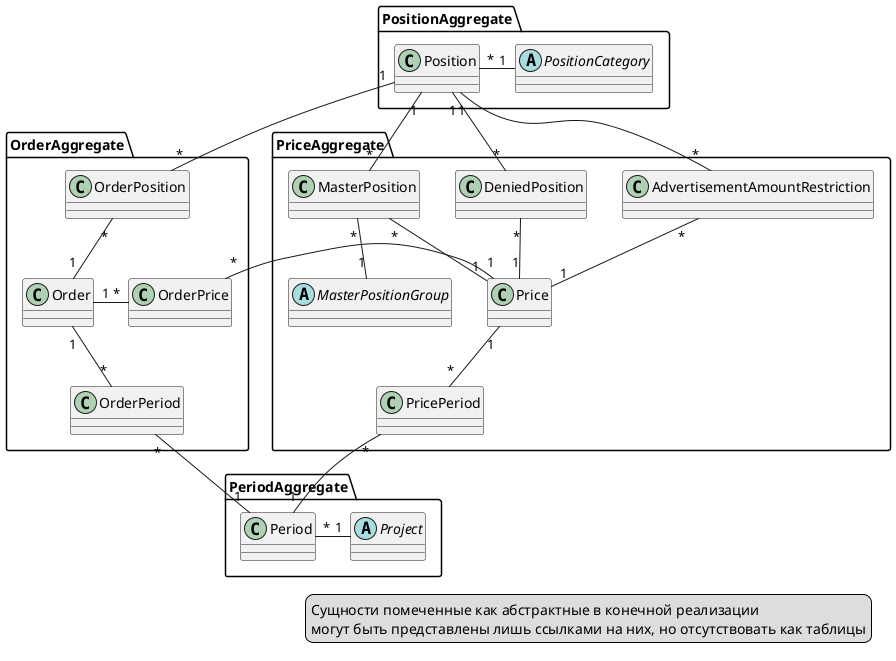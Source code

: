 @startuml

Package PeriodAggregate {
    abstract Project
    class Period
    Project "1" -left- "*" Period
}

package PositionAggregate {
    class Position
    abstract PositionCategory
    Position "*" -right- "1" PositionCategory
}

package OrderAggregate {
    Order "1" -up- "*" OrderPosition
    Order "1" -right- "*" OrderPrice
    Order "1" -down- "*" OrderPeriod
    OrderPeriod "*" -down- "1" Period
    OrderPosition "*" -up- "1" Position
}

package PriceAggregate {
    abstract MasterPositionGroup
    Price "1" -left- "*" OrderPrice
    Price "1" -down- "*" PricePeriod
    Price "1" -up- "*" MasterPosition
    Price "1" -up- "*" DeniedPosition
    Price "1" -up- "*" AdvertisementAmountRestriction
    PricePeriod "*" -down- "1" Period

    MasterPosition "*" -up- "1" Position
    DeniedPosition "*" -up- "1" Position
    AdvertisementAmountRestriction "*" -up- "1" Position
    
    MasterPosition "*" -- "1" MasterPositionGroup
}

legend right
  Сущности помеченные как абстрактные в конечной реализации 
  могут быть представлены лишь ссылками на них, но отсутствовать как таблицы
endlegend

@enduml
